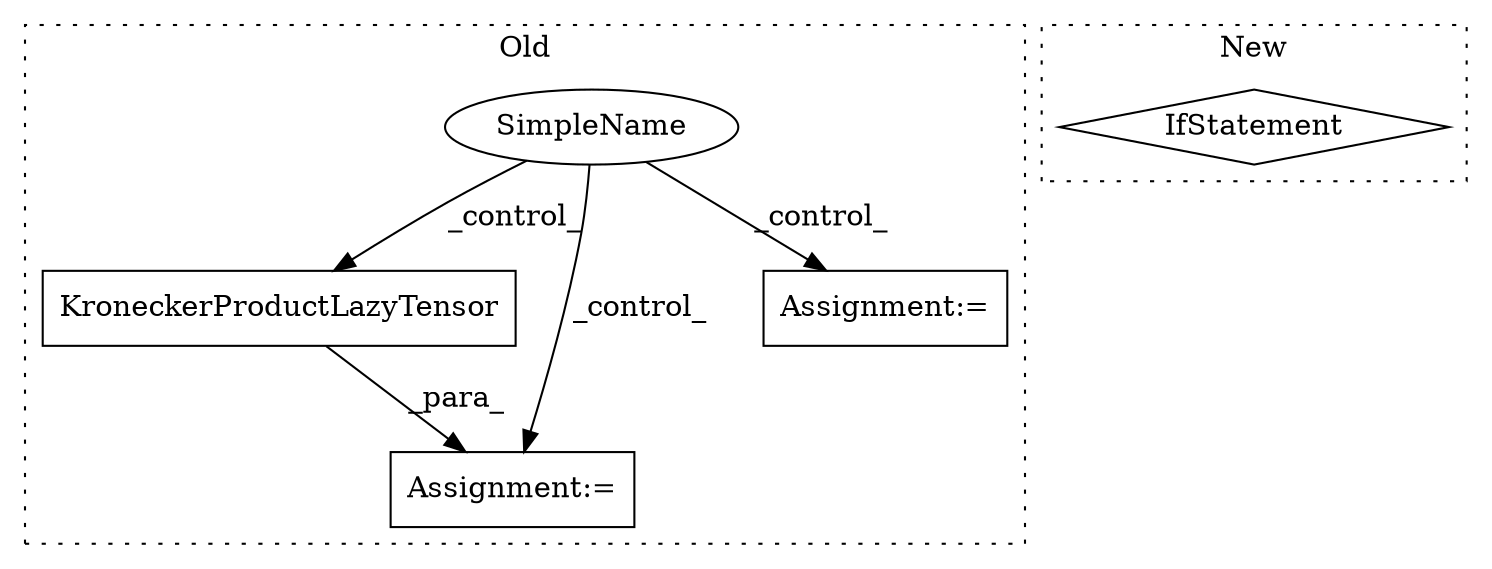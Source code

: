 digraph G {
subgraph cluster0 {
1 [label="KroneckerProductLazyTensor" a="32" s="8943,8976" l="27,1" shape="box"];
3 [label="Assignment:=" a="7" s="8942" l="1" shape="box"];
4 [label="SimpleName" a="42" s="" l="" shape="ellipse"];
5 [label="Assignment:=" a="7" s="8686" l="2" shape="box"];
label = "Old";
style="dotted";
}
subgraph cluster1 {
2 [label="IfStatement" a="25" s="8633,8689" l="4,2" shape="diamond"];
label = "New";
style="dotted";
}
1 -> 3 [label="_para_"];
4 -> 3 [label="_control_"];
4 -> 5 [label="_control_"];
4 -> 1 [label="_control_"];
}